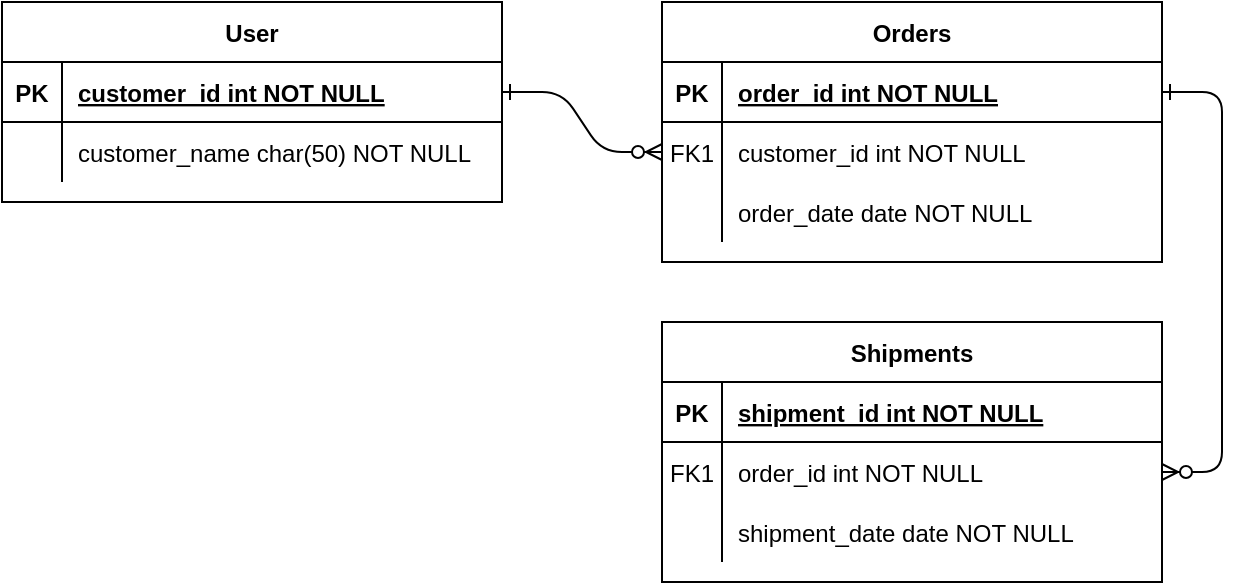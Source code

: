 <mxfile version="15.6.1" type="github" pages="2">
  <diagram id="R2lEEEUBdFMjLlhIrx00" name="Page-1">
    <mxGraphModel dx="1422" dy="754" grid="1" gridSize="10" guides="1" tooltips="1" connect="1" arrows="1" fold="1" page="1" pageScale="1" pageWidth="850" pageHeight="1100" math="0" shadow="0" extFonts="Permanent Marker^https://fonts.googleapis.com/css?family=Permanent+Marker">
      <root>
        <mxCell id="0" />
        <mxCell id="1" parent="0" />
        <mxCell id="C-vyLk0tnHw3VtMMgP7b-1" value="" style="edgeStyle=entityRelationEdgeStyle;endArrow=ERzeroToMany;startArrow=ERone;endFill=1;startFill=0;" parent="1" source="C-vyLk0tnHw3VtMMgP7b-24" target="C-vyLk0tnHw3VtMMgP7b-6" edge="1">
          <mxGeometry width="100" height="100" relative="1" as="geometry">
            <mxPoint x="340" y="720" as="sourcePoint" />
            <mxPoint x="440" y="620" as="targetPoint" />
          </mxGeometry>
        </mxCell>
        <mxCell id="C-vyLk0tnHw3VtMMgP7b-12" value="" style="edgeStyle=entityRelationEdgeStyle;endArrow=ERzeroToMany;startArrow=ERone;endFill=1;startFill=0;" parent="1" source="C-vyLk0tnHw3VtMMgP7b-3" target="C-vyLk0tnHw3VtMMgP7b-17" edge="1">
          <mxGeometry width="100" height="100" relative="1" as="geometry">
            <mxPoint x="400" y="180" as="sourcePoint" />
            <mxPoint x="460" y="205" as="targetPoint" />
          </mxGeometry>
        </mxCell>
        <mxCell id="C-vyLk0tnHw3VtMMgP7b-2" value="Orders" style="shape=table;startSize=30;container=1;collapsible=1;childLayout=tableLayout;fixedRows=1;rowLines=0;fontStyle=1;align=center;resizeLast=1;" parent="1" vertex="1">
          <mxGeometry x="450" y="120" width="250" height="130" as="geometry" />
        </mxCell>
        <mxCell id="C-vyLk0tnHw3VtMMgP7b-3" value="" style="shape=partialRectangle;collapsible=0;dropTarget=0;pointerEvents=0;fillColor=none;points=[[0,0.5],[1,0.5]];portConstraint=eastwest;top=0;left=0;right=0;bottom=1;" parent="C-vyLk0tnHw3VtMMgP7b-2" vertex="1">
          <mxGeometry y="30" width="250" height="30" as="geometry" />
        </mxCell>
        <mxCell id="C-vyLk0tnHw3VtMMgP7b-4" value="PK" style="shape=partialRectangle;overflow=hidden;connectable=0;fillColor=none;top=0;left=0;bottom=0;right=0;fontStyle=1;" parent="C-vyLk0tnHw3VtMMgP7b-3" vertex="1">
          <mxGeometry width="30" height="30" as="geometry" />
        </mxCell>
        <mxCell id="C-vyLk0tnHw3VtMMgP7b-5" value="order_id int NOT NULL " style="shape=partialRectangle;overflow=hidden;connectable=0;fillColor=none;top=0;left=0;bottom=0;right=0;align=left;spacingLeft=6;fontStyle=5;" parent="C-vyLk0tnHw3VtMMgP7b-3" vertex="1">
          <mxGeometry x="30" width="220" height="30" as="geometry" />
        </mxCell>
        <mxCell id="C-vyLk0tnHw3VtMMgP7b-6" value="" style="shape=partialRectangle;collapsible=0;dropTarget=0;pointerEvents=0;fillColor=none;points=[[0,0.5],[1,0.5]];portConstraint=eastwest;top=0;left=0;right=0;bottom=0;" parent="C-vyLk0tnHw3VtMMgP7b-2" vertex="1">
          <mxGeometry y="60" width="250" height="30" as="geometry" />
        </mxCell>
        <mxCell id="C-vyLk0tnHw3VtMMgP7b-7" value="FK1" style="shape=partialRectangle;overflow=hidden;connectable=0;fillColor=none;top=0;left=0;bottom=0;right=0;" parent="C-vyLk0tnHw3VtMMgP7b-6" vertex="1">
          <mxGeometry width="30" height="30" as="geometry" />
        </mxCell>
        <mxCell id="C-vyLk0tnHw3VtMMgP7b-8" value="customer_id int NOT NULL" style="shape=partialRectangle;overflow=hidden;connectable=0;fillColor=none;top=0;left=0;bottom=0;right=0;align=left;spacingLeft=6;" parent="C-vyLk0tnHw3VtMMgP7b-6" vertex="1">
          <mxGeometry x="30" width="220" height="30" as="geometry" />
        </mxCell>
        <mxCell id="C-vyLk0tnHw3VtMMgP7b-9" value="" style="shape=partialRectangle;collapsible=0;dropTarget=0;pointerEvents=0;fillColor=none;points=[[0,0.5],[1,0.5]];portConstraint=eastwest;top=0;left=0;right=0;bottom=0;" parent="C-vyLk0tnHw3VtMMgP7b-2" vertex="1">
          <mxGeometry y="90" width="250" height="30" as="geometry" />
        </mxCell>
        <mxCell id="C-vyLk0tnHw3VtMMgP7b-10" value="" style="shape=partialRectangle;overflow=hidden;connectable=0;fillColor=none;top=0;left=0;bottom=0;right=0;" parent="C-vyLk0tnHw3VtMMgP7b-9" vertex="1">
          <mxGeometry width="30" height="30" as="geometry" />
        </mxCell>
        <mxCell id="C-vyLk0tnHw3VtMMgP7b-11" value="order_date date NOT NULL" style="shape=partialRectangle;overflow=hidden;connectable=0;fillColor=none;top=0;left=0;bottom=0;right=0;align=left;spacingLeft=6;" parent="C-vyLk0tnHw3VtMMgP7b-9" vertex="1">
          <mxGeometry x="30" width="220" height="30" as="geometry" />
        </mxCell>
        <mxCell id="C-vyLk0tnHw3VtMMgP7b-13" value="Shipments" style="shape=table;startSize=30;container=1;collapsible=1;childLayout=tableLayout;fixedRows=1;rowLines=0;fontStyle=1;align=center;resizeLast=1;" parent="1" vertex="1">
          <mxGeometry x="450" y="280" width="250" height="130" as="geometry" />
        </mxCell>
        <mxCell id="C-vyLk0tnHw3VtMMgP7b-14" value="" style="shape=partialRectangle;collapsible=0;dropTarget=0;pointerEvents=0;fillColor=none;points=[[0,0.5],[1,0.5]];portConstraint=eastwest;top=0;left=0;right=0;bottom=1;" parent="C-vyLk0tnHw3VtMMgP7b-13" vertex="1">
          <mxGeometry y="30" width="250" height="30" as="geometry" />
        </mxCell>
        <mxCell id="C-vyLk0tnHw3VtMMgP7b-15" value="PK" style="shape=partialRectangle;overflow=hidden;connectable=0;fillColor=none;top=0;left=0;bottom=0;right=0;fontStyle=1;" parent="C-vyLk0tnHw3VtMMgP7b-14" vertex="1">
          <mxGeometry width="30" height="30" as="geometry" />
        </mxCell>
        <mxCell id="C-vyLk0tnHw3VtMMgP7b-16" value="shipment_id int NOT NULL " style="shape=partialRectangle;overflow=hidden;connectable=0;fillColor=none;top=0;left=0;bottom=0;right=0;align=left;spacingLeft=6;fontStyle=5;" parent="C-vyLk0tnHw3VtMMgP7b-14" vertex="1">
          <mxGeometry x="30" width="220" height="30" as="geometry" />
        </mxCell>
        <mxCell id="C-vyLk0tnHw3VtMMgP7b-17" value="" style="shape=partialRectangle;collapsible=0;dropTarget=0;pointerEvents=0;fillColor=none;points=[[0,0.5],[1,0.5]];portConstraint=eastwest;top=0;left=0;right=0;bottom=0;" parent="C-vyLk0tnHw3VtMMgP7b-13" vertex="1">
          <mxGeometry y="60" width="250" height="30" as="geometry" />
        </mxCell>
        <mxCell id="C-vyLk0tnHw3VtMMgP7b-18" value="FK1" style="shape=partialRectangle;overflow=hidden;connectable=0;fillColor=none;top=0;left=0;bottom=0;right=0;" parent="C-vyLk0tnHw3VtMMgP7b-17" vertex="1">
          <mxGeometry width="30" height="30" as="geometry" />
        </mxCell>
        <mxCell id="C-vyLk0tnHw3VtMMgP7b-19" value="order_id int NOT NULL" style="shape=partialRectangle;overflow=hidden;connectable=0;fillColor=none;top=0;left=0;bottom=0;right=0;align=left;spacingLeft=6;" parent="C-vyLk0tnHw3VtMMgP7b-17" vertex="1">
          <mxGeometry x="30" width="220" height="30" as="geometry" />
        </mxCell>
        <mxCell id="C-vyLk0tnHw3VtMMgP7b-20" value="" style="shape=partialRectangle;collapsible=0;dropTarget=0;pointerEvents=0;fillColor=none;points=[[0,0.5],[1,0.5]];portConstraint=eastwest;top=0;left=0;right=0;bottom=0;" parent="C-vyLk0tnHw3VtMMgP7b-13" vertex="1">
          <mxGeometry y="90" width="250" height="30" as="geometry" />
        </mxCell>
        <mxCell id="C-vyLk0tnHw3VtMMgP7b-21" value="" style="shape=partialRectangle;overflow=hidden;connectable=0;fillColor=none;top=0;left=0;bottom=0;right=0;" parent="C-vyLk0tnHw3VtMMgP7b-20" vertex="1">
          <mxGeometry width="30" height="30" as="geometry" />
        </mxCell>
        <mxCell id="C-vyLk0tnHw3VtMMgP7b-22" value="shipment_date date NOT NULL" style="shape=partialRectangle;overflow=hidden;connectable=0;fillColor=none;top=0;left=0;bottom=0;right=0;align=left;spacingLeft=6;" parent="C-vyLk0tnHw3VtMMgP7b-20" vertex="1">
          <mxGeometry x="30" width="220" height="30" as="geometry" />
        </mxCell>
        <mxCell id="C-vyLk0tnHw3VtMMgP7b-23" value="User" style="shape=table;startSize=30;container=1;collapsible=1;childLayout=tableLayout;fixedRows=1;rowLines=0;fontStyle=1;align=center;resizeLast=1;" parent="1" vertex="1">
          <mxGeometry x="120" y="120" width="250" height="100" as="geometry" />
        </mxCell>
        <mxCell id="C-vyLk0tnHw3VtMMgP7b-24" value="" style="shape=partialRectangle;collapsible=0;dropTarget=0;pointerEvents=0;fillColor=none;points=[[0,0.5],[1,0.5]];portConstraint=eastwest;top=0;left=0;right=0;bottom=1;" parent="C-vyLk0tnHw3VtMMgP7b-23" vertex="1">
          <mxGeometry y="30" width="250" height="30" as="geometry" />
        </mxCell>
        <mxCell id="C-vyLk0tnHw3VtMMgP7b-25" value="PK" style="shape=partialRectangle;overflow=hidden;connectable=0;fillColor=none;top=0;left=0;bottom=0;right=0;fontStyle=1;" parent="C-vyLk0tnHw3VtMMgP7b-24" vertex="1">
          <mxGeometry width="30" height="30" as="geometry" />
        </mxCell>
        <mxCell id="C-vyLk0tnHw3VtMMgP7b-26" value="customer_id int NOT NULL " style="shape=partialRectangle;overflow=hidden;connectable=0;fillColor=none;top=0;left=0;bottom=0;right=0;align=left;spacingLeft=6;fontStyle=5;" parent="C-vyLk0tnHw3VtMMgP7b-24" vertex="1">
          <mxGeometry x="30" width="220" height="30" as="geometry" />
        </mxCell>
        <mxCell id="C-vyLk0tnHw3VtMMgP7b-27" value="" style="shape=partialRectangle;collapsible=0;dropTarget=0;pointerEvents=0;fillColor=none;points=[[0,0.5],[1,0.5]];portConstraint=eastwest;top=0;left=0;right=0;bottom=0;" parent="C-vyLk0tnHw3VtMMgP7b-23" vertex="1">
          <mxGeometry y="60" width="250" height="30" as="geometry" />
        </mxCell>
        <mxCell id="C-vyLk0tnHw3VtMMgP7b-28" value="" style="shape=partialRectangle;overflow=hidden;connectable=0;fillColor=none;top=0;left=0;bottom=0;right=0;" parent="C-vyLk0tnHw3VtMMgP7b-27" vertex="1">
          <mxGeometry width="30" height="30" as="geometry" />
        </mxCell>
        <mxCell id="C-vyLk0tnHw3VtMMgP7b-29" value="customer_name char(50) NOT NULL" style="shape=partialRectangle;overflow=hidden;connectable=0;fillColor=none;top=0;left=0;bottom=0;right=0;align=left;spacingLeft=6;" parent="C-vyLk0tnHw3VtMMgP7b-27" vertex="1">
          <mxGeometry x="30" width="220" height="30" as="geometry" />
        </mxCell>
      </root>
    </mxGraphModel>
  </diagram>
  <diagram id="fKy33EnTdBhb9nY1-WNr" name="Page-2">
    <mxGraphModel dx="1662" dy="754" grid="1" gridSize="10" guides="1" tooltips="1" connect="1" arrows="1" fold="1" page="1" pageScale="1" pageWidth="1200" pageHeight="1600" math="0" shadow="0">
      <root>
        <mxCell id="jFPj4hk-xVhONk_CJJTi-0" />
        <mxCell id="jFPj4hk-xVhONk_CJJTi-1" parent="jFPj4hk-xVhONk_CJJTi-0" />
        <mxCell id="jFPj4hk-xVhONk_CJJTi-4" value="User" style="rounded=0;whiteSpace=wrap;html=1;" vertex="1" parent="jFPj4hk-xVhONk_CJJTi-1">
          <mxGeometry x="260" y="210" width="120" height="60" as="geometry" />
        </mxCell>
        <mxCell id="jFPj4hk-xVhONk_CJJTi-5" value="UserID" style="ellipse;whiteSpace=wrap;html=1;" vertex="1" parent="jFPj4hk-xVhONk_CJJTi-1">
          <mxGeometry x="130" y="160" width="90" height="60" as="geometry" />
        </mxCell>
        <mxCell id="jFPj4hk-xVhONk_CJJTi-6" value="FirstName" style="ellipse;whiteSpace=wrap;html=1;" vertex="1" parent="jFPj4hk-xVhONk_CJJTi-1">
          <mxGeometry x="210" y="100" width="90" height="60" as="geometry" />
        </mxCell>
        <mxCell id="jFPj4hk-xVhONk_CJJTi-7" value="Password" style="ellipse;whiteSpace=wrap;html=1;" vertex="1" parent="jFPj4hk-xVhONk_CJJTi-1">
          <mxGeometry x="460" y="90" width="90" height="60" as="geometry" />
        </mxCell>
        <mxCell id="jFPj4hk-xVhONk_CJJTi-8" value="Email" style="ellipse;whiteSpace=wrap;html=1;" vertex="1" parent="jFPj4hk-xVhONk_CJJTi-1">
          <mxGeometry x="600" y="130" width="90" height="60" as="geometry" />
        </mxCell>
        <mxCell id="jFPj4hk-xVhONk_CJJTi-11" value="Contact" style="ellipse;whiteSpace=wrap;html=1;" vertex="1" parent="jFPj4hk-xVhONk_CJJTi-1">
          <mxGeometry x="640" y="210" width="90" height="60" as="geometry" />
        </mxCell>
        <mxCell id="jFPj4hk-xVhONk_CJJTi-12" value="" style="endArrow=classic;html=1;rounded=0;exitX=0;exitY=0.5;exitDx=0;exitDy=0;" edge="1" parent="jFPj4hk-xVhONk_CJJTi-1" source="jFPj4hk-xVhONk_CJJTi-4" target="jFPj4hk-xVhONk_CJJTi-5">
          <mxGeometry width="50" height="50" relative="1" as="geometry">
            <mxPoint x="380" y="400" as="sourcePoint" />
            <mxPoint x="430" y="350" as="targetPoint" />
          </mxGeometry>
        </mxCell>
        <mxCell id="jFPj4hk-xVhONk_CJJTi-13" value="" style="endArrow=classic;html=1;rounded=0;exitX=0.117;exitY=0.017;exitDx=0;exitDy=0;exitPerimeter=0;" edge="1" parent="jFPj4hk-xVhONk_CJJTi-1" source="jFPj4hk-xVhONk_CJJTi-4" target="jFPj4hk-xVhONk_CJJTi-6">
          <mxGeometry width="50" height="50" relative="1" as="geometry">
            <mxPoint x="380" y="360" as="sourcePoint" />
            <mxPoint x="323.047" y="336.02" as="targetPoint" />
          </mxGeometry>
        </mxCell>
        <mxCell id="jFPj4hk-xVhONk_CJJTi-14" value="" style="endArrow=classic;html=1;rounded=0;exitX=0.75;exitY=0;exitDx=0;exitDy=0;entryX=0.433;entryY=1.05;entryDx=0;entryDy=0;entryPerimeter=0;" edge="1" parent="jFPj4hk-xVhONk_CJJTi-1" source="jFPj4hk-xVhONk_CJJTi-4" target="jFPj4hk-xVhONk_CJJTi-7">
          <mxGeometry width="50" height="50" relative="1" as="geometry">
            <mxPoint x="394.04" y="331.02" as="sourcePoint" />
            <mxPoint x="382.903" y="289.534" as="targetPoint" />
          </mxGeometry>
        </mxCell>
        <mxCell id="jFPj4hk-xVhONk_CJJTi-15" value="" style="endArrow=classic;html=1;rounded=0;exitX=1;exitY=0.25;exitDx=0;exitDy=0;entryX=0;entryY=0.5;entryDx=0;entryDy=0;" edge="1" parent="jFPj4hk-xVhONk_CJJTi-1" source="jFPj4hk-xVhONk_CJJTi-4" target="jFPj4hk-xVhONk_CJJTi-8">
          <mxGeometry width="50" height="50" relative="1" as="geometry">
            <mxPoint x="404.04" y="341.02" as="sourcePoint" />
            <mxPoint x="392.903" y="299.534" as="targetPoint" />
          </mxGeometry>
        </mxCell>
        <mxCell id="jFPj4hk-xVhONk_CJJTi-16" value="" style="endArrow=classic;html=1;rounded=0;exitX=1;exitY=0.75;exitDx=0;exitDy=0;entryX=0;entryY=1;entryDx=0;entryDy=0;" edge="1" parent="jFPj4hk-xVhONk_CJJTi-1" source="jFPj4hk-xVhONk_CJJTi-4" target="jFPj4hk-xVhONk_CJJTi-11">
          <mxGeometry width="50" height="50" relative="1" as="geometry">
            <mxPoint x="414.04" y="351.02" as="sourcePoint" />
            <mxPoint x="402.903" y="309.534" as="targetPoint" />
          </mxGeometry>
        </mxCell>
        <mxCell id="jFPj4hk-xVhONk_CJJTi-17" value="Address" style="ellipse;whiteSpace=wrap;html=1;" vertex="1" parent="jFPj4hk-xVhONk_CJJTi-1">
          <mxGeometry x="340" y="320" width="90" height="60" as="geometry" />
        </mxCell>
        <mxCell id="jFPj4hk-xVhONk_CJJTi-18" value="" style="endArrow=classic;html=1;rounded=0;exitX=0.75;exitY=1;exitDx=0;exitDy=0;" edge="1" parent="jFPj4hk-xVhONk_CJJTi-1" source="jFPj4hk-xVhONk_CJJTi-4" target="jFPj4hk-xVhONk_CJJTi-17">
          <mxGeometry width="50" height="50" relative="1" as="geometry">
            <mxPoint x="470" y="390" as="sourcePoint" />
            <mxPoint x="523.18" y="408.787" as="targetPoint" />
          </mxGeometry>
        </mxCell>
        <mxCell id="jFPj4hk-xVhONk_CJJTi-19" value="Product" style="rounded=0;whiteSpace=wrap;html=1;" vertex="1" parent="jFPj4hk-xVhONk_CJJTi-1">
          <mxGeometry x="230" y="560" width="120" height="60" as="geometry" />
        </mxCell>
        <mxCell id="jFPj4hk-xVhONk_CJJTi-20" value="ProductID" style="ellipse;whiteSpace=wrap;html=1;" vertex="1" parent="jFPj4hk-xVhONk_CJJTi-1">
          <mxGeometry x="90" y="500" width="90" height="60" as="geometry" />
        </mxCell>
        <mxCell id="jFPj4hk-xVhONk_CJJTi-21" value="ProductName" style="ellipse;whiteSpace=wrap;html=1;" vertex="1" parent="jFPj4hk-xVhONk_CJJTi-1">
          <mxGeometry x="240" y="440" width="90" height="60" as="geometry" />
        </mxCell>
        <mxCell id="jFPj4hk-xVhONk_CJJTi-22" value="Price&lt;span style=&quot;color: rgba(0 , 0 , 0 , 0) ; font-family: monospace ; font-size: 0px&quot;&gt;%3CmxGraphModel%3E%3Croot%3E%3CmxCell%20id%3D%220%22%2F%3E%3CmxCell%20id%3D%221%22%20parent%3D%220%22%2F%3E%3CmxCell%20id%3D%222%22%20value%3D%22ProductID%22%20style%3D%22ellipse%3BwhiteSpace%3Dwrap%3Bhtml%3D1%3B%22%20vertex%3D%221%22%20parent%3D%221%22%3E%3CmxGeometry%20x%3D%22250%22%20y%3D%22510%22%20width%3D%2290%22%20height%3D%2260%22%20as%3D%22geometry%22%2F%3E%3C%2FmxCell%3E%3C%2Froot%3E%3C%2FmxGraphModel%3E&lt;/span&gt;" style="ellipse;whiteSpace=wrap;html=1;" vertex="1" parent="jFPj4hk-xVhONk_CJJTi-1">
          <mxGeometry x="380" y="450" width="90" height="60" as="geometry" />
        </mxCell>
        <mxCell id="jFPj4hk-xVhONk_CJJTi-23" value="CategoryID" style="ellipse;whiteSpace=wrap;html=1;" vertex="1" parent="jFPj4hk-xVhONk_CJJTi-1">
          <mxGeometry x="410" y="720" width="90" height="60" as="geometry" />
        </mxCell>
        <mxCell id="jFPj4hk-xVhONk_CJJTi-24" value="Quentity" style="ellipse;whiteSpace=wrap;html=1;" vertex="1" parent="jFPj4hk-xVhONk_CJJTi-1">
          <mxGeometry x="290" y="730" width="90" height="60" as="geometry" />
        </mxCell>
        <mxCell id="jFPj4hk-xVhONk_CJJTi-25" value="ProductDescription" style="ellipse;whiteSpace=wrap;html=1;" vertex="1" parent="jFPj4hk-xVhONk_CJJTi-1">
          <mxGeometry x="90" y="600" width="90" height="60" as="geometry" />
        </mxCell>
        <mxCell id="jFPj4hk-xVhONk_CJJTi-26" value="" style="endArrow=classic;html=1;rounded=0;exitX=0;exitY=0.5;exitDx=0;exitDy=0;entryX=1;entryY=1;entryDx=0;entryDy=0;" edge="1" parent="jFPj4hk-xVhONk_CJJTi-1" source="jFPj4hk-xVhONk_CJJTi-19" target="jFPj4hk-xVhONk_CJJTi-20">
          <mxGeometry width="50" height="50" relative="1" as="geometry">
            <mxPoint x="380" y="360" as="sourcePoint" />
            <mxPoint x="323.047" y="336.02" as="targetPoint" />
          </mxGeometry>
        </mxCell>
        <mxCell id="jFPj4hk-xVhONk_CJJTi-27" value="" style="endArrow=classic;html=1;rounded=0;exitX=0;exitY=0.75;exitDx=0;exitDy=0;entryX=1;entryY=0.5;entryDx=0;entryDy=0;" edge="1" parent="jFPj4hk-xVhONk_CJJTi-1" source="jFPj4hk-xVhONk_CJJTi-19" target="jFPj4hk-xVhONk_CJJTi-25">
          <mxGeometry width="50" height="50" relative="1" as="geometry">
            <mxPoint x="380" y="595" as="sourcePoint" />
            <mxPoint x="336.82" y="571.213" as="targetPoint" />
          </mxGeometry>
        </mxCell>
        <mxCell id="jFPj4hk-xVhONk_CJJTi-28" value="" style="endArrow=classic;html=1;rounded=0;exitX=0.25;exitY=0;exitDx=0;exitDy=0;entryX=0.5;entryY=1;entryDx=0;entryDy=0;" edge="1" parent="jFPj4hk-xVhONk_CJJTi-1" source="jFPj4hk-xVhONk_CJJTi-19" target="jFPj4hk-xVhONk_CJJTi-21">
          <mxGeometry width="50" height="50" relative="1" as="geometry">
            <mxPoint x="390" y="605" as="sourcePoint" />
            <mxPoint x="346.82" y="581.213" as="targetPoint" />
          </mxGeometry>
        </mxCell>
        <mxCell id="jFPj4hk-xVhONk_CJJTi-29" value="" style="endArrow=classic;html=1;rounded=0;exitX=0.75;exitY=0;exitDx=0;exitDy=0;entryX=0.5;entryY=1;entryDx=0;entryDy=0;" edge="1" parent="jFPj4hk-xVhONk_CJJTi-1" source="jFPj4hk-xVhONk_CJJTi-19" target="jFPj4hk-xVhONk_CJJTi-22">
          <mxGeometry width="50" height="50" relative="1" as="geometry">
            <mxPoint x="400" y="615" as="sourcePoint" />
            <mxPoint x="356.82" y="591.213" as="targetPoint" />
          </mxGeometry>
        </mxCell>
        <mxCell id="jFPj4hk-xVhONk_CJJTi-30" value="" style="endArrow=classic;html=1;rounded=0;exitX=1;exitY=0.75;exitDx=0;exitDy=0;" edge="1" parent="jFPj4hk-xVhONk_CJJTi-1" source="jFPj4hk-xVhONk_CJJTi-19">
          <mxGeometry width="50" height="50" relative="1" as="geometry">
            <mxPoint x="410" y="625" as="sourcePoint" />
            <mxPoint x="470" y="720" as="targetPoint" />
          </mxGeometry>
        </mxCell>
        <mxCell id="jFPj4hk-xVhONk_CJJTi-31" value="" style="endArrow=classic;html=1;rounded=0;exitX=0.75;exitY=1;exitDx=0;exitDy=0;exitPerimeter=0;" edge="1" parent="jFPj4hk-xVhONk_CJJTi-1" source="jFPj4hk-xVhONk_CJJTi-19" target="jFPj4hk-xVhONk_CJJTi-24">
          <mxGeometry width="50" height="50" relative="1" as="geometry">
            <mxPoint x="450" y="635" as="sourcePoint" />
            <mxPoint x="376.82" y="611.213" as="targetPoint" />
          </mxGeometry>
        </mxCell>
        <mxCell id="jFPj4hk-xVhONk_CJJTi-32" value="Image" style="ellipse;whiteSpace=wrap;html=1;" vertex="1" parent="jFPj4hk-xVhONk_CJJTi-1">
          <mxGeometry x="170" y="710" width="90" height="60" as="geometry" />
        </mxCell>
        <mxCell id="jFPj4hk-xVhONk_CJJTi-33" value="" style="endArrow=classic;html=1;rounded=0;exitX=0.25;exitY=1;exitDx=0;exitDy=0;entryX=0.5;entryY=0;entryDx=0;entryDy=0;" edge="1" parent="jFPj4hk-xVhONk_CJJTi-1" source="jFPj4hk-xVhONk_CJJTi-19" target="jFPj4hk-xVhONk_CJJTi-32">
          <mxGeometry width="50" height="50" relative="1" as="geometry">
            <mxPoint x="470" y="640" as="sourcePoint" />
            <mxPoint x="508.653" y="675.68" as="targetPoint" />
          </mxGeometry>
        </mxCell>
        <mxCell id="jFPj4hk-xVhONk_CJJTi-34" value="Category" style="rounded=0;whiteSpace=wrap;html=1;" vertex="1" parent="jFPj4hk-xVhONk_CJJTi-1">
          <mxGeometry x="940" y="600" width="120" height="60" as="geometry" />
        </mxCell>
        <mxCell id="jFPj4hk-xVhONk_CJJTi-35" value="CategoryID" style="ellipse;whiteSpace=wrap;html=1;" vertex="1" parent="jFPj4hk-xVhONk_CJJTi-1">
          <mxGeometry x="780" y="560" width="90" height="60" as="geometry" />
        </mxCell>
        <mxCell id="jFPj4hk-xVhONk_CJJTi-36" value="" style="endArrow=classic;html=1;rounded=0;exitX=0;exitY=0.5;exitDx=0;exitDy=0;" edge="1" parent="jFPj4hk-xVhONk_CJJTi-1" source="jFPj4hk-xVhONk_CJJTi-34" target="jFPj4hk-xVhONk_CJJTi-35">
          <mxGeometry width="50" height="50" relative="1" as="geometry">
            <mxPoint x="920" y="350" as="sourcePoint" />
            <mxPoint x="970" y="300" as="targetPoint" />
          </mxGeometry>
        </mxCell>
        <mxCell id="jFPj4hk-xVhONk_CJJTi-37" value="CategoryName" style="ellipse;whiteSpace=wrap;html=1;" vertex="1" parent="jFPj4hk-xVhONk_CJJTi-1">
          <mxGeometry x="810" y="720" width="90" height="60" as="geometry" />
        </mxCell>
        <mxCell id="jFPj4hk-xVhONk_CJJTi-38" value="" style="endArrow=classic;html=1;rounded=0;exitX=0;exitY=1;exitDx=0;exitDy=0;" edge="1" parent="jFPj4hk-xVhONk_CJJTi-1" source="jFPj4hk-xVhONk_CJJTi-34" target="jFPj4hk-xVhONk_CJJTi-37">
          <mxGeometry width="50" height="50" relative="1" as="geometry">
            <mxPoint x="1010" y="340" as="sourcePoint" />
            <mxPoint x="1063.18" y="358.787" as="targetPoint" />
          </mxGeometry>
        </mxCell>
        <mxCell id="jFPj4hk-xVhONk_CJJTi-39" value="Cart" style="rounded=0;whiteSpace=wrap;html=1;" vertex="1" parent="jFPj4hk-xVhONk_CJJTi-1">
          <mxGeometry x="910" y="230" width="120" height="60" as="geometry" />
        </mxCell>
        <mxCell id="jFPj4hk-xVhONk_CJJTi-42" value="ProductID" style="ellipse;whiteSpace=wrap;html=1;" vertex="1" parent="jFPj4hk-xVhONk_CJJTi-1">
          <mxGeometry x="770" y="290" width="90" height="60" as="geometry" />
        </mxCell>
        <mxCell id="jFPj4hk-xVhONk_CJJTi-43" value="" style="endArrow=classic;html=1;rounded=0;exitX=0;exitY=1;exitDx=0;exitDy=0;" edge="1" parent="jFPj4hk-xVhONk_CJJTi-1" source="jFPj4hk-xVhONk_CJJTi-39" target="jFPj4hk-xVhONk_CJJTi-42">
          <mxGeometry width="50" height="50" relative="1" as="geometry">
            <mxPoint x="1010" y="600" as="sourcePoint" />
            <mxPoint x="1063.18" y="618.787" as="targetPoint" />
          </mxGeometry>
        </mxCell>
        <mxCell id="jFPj4hk-xVhONk_CJJTi-44" value="CartID" style="ellipse;whiteSpace=wrap;html=1;" vertex="1" parent="jFPj4hk-xVhONk_CJJTi-1">
          <mxGeometry x="750" y="180" width="90" height="60" as="geometry" />
        </mxCell>
        <mxCell id="jFPj4hk-xVhONk_CJJTi-45" value="" style="endArrow=classic;html=1;rounded=0;exitX=0;exitY=0.25;exitDx=0;exitDy=0;" edge="1" parent="jFPj4hk-xVhONk_CJJTi-1" target="jFPj4hk-xVhONk_CJJTi-44" source="jFPj4hk-xVhONk_CJJTi-39">
          <mxGeometry width="50" height="50" relative="1" as="geometry">
            <mxPoint x="910" y="560" as="sourcePoint" />
            <mxPoint x="970" y="560" as="targetPoint" />
          </mxGeometry>
        </mxCell>
        <mxCell id="jFPj4hk-xVhONk_CJJTi-46" value="Total" style="ellipse;whiteSpace=wrap;html=1;" vertex="1" parent="jFPj4hk-xVhONk_CJJTi-1">
          <mxGeometry x="830" y="110" width="90" height="60" as="geometry" />
        </mxCell>
        <mxCell id="jFPj4hk-xVhONk_CJJTi-47" value="" style="endArrow=classic;html=1;rounded=0;exitX=0.25;exitY=0;exitDx=0;exitDy=0;entryX=0.7;entryY=1.017;entryDx=0;entryDy=0;entryPerimeter=0;" edge="1" parent="jFPj4hk-xVhONk_CJJTi-1" target="jFPj4hk-xVhONk_CJJTi-46" source="jFPj4hk-xVhONk_CJJTi-39">
          <mxGeometry width="50" height="50" relative="1" as="geometry">
            <mxPoint x="1030" y="520" as="sourcePoint" />
            <mxPoint x="1090" y="520" as="targetPoint" />
          </mxGeometry>
        </mxCell>
        <mxCell id="jFPj4hk-xVhONk_CJJTi-48" value="Status" style="ellipse;whiteSpace=wrap;html=1;" vertex="1" parent="jFPj4hk-xVhONk_CJJTi-1">
          <mxGeometry x="960" y="110" width="90" height="60" as="geometry" />
        </mxCell>
        <mxCell id="jFPj4hk-xVhONk_CJJTi-49" value="" style="endArrow=classic;html=1;rounded=0;exitX=0.617;exitY=0.017;exitDx=0;exitDy=0;exitPerimeter=0;" edge="1" parent="jFPj4hk-xVhONk_CJJTi-1" target="jFPj4hk-xVhONk_CJJTi-48" source="jFPj4hk-xVhONk_CJJTi-39">
          <mxGeometry width="50" height="50" relative="1" as="geometry">
            <mxPoint x="1160" y="520" as="sourcePoint" />
            <mxPoint x="1220" y="520" as="targetPoint" />
          </mxGeometry>
        </mxCell>
        <mxCell id="jFPj4hk-xVhONk_CJJTi-50" value="LastName" style="ellipse;whiteSpace=wrap;html=1;" vertex="1" parent="jFPj4hk-xVhONk_CJJTi-1">
          <mxGeometry x="330" y="90.0" width="90" height="60" as="geometry" />
        </mxCell>
        <mxCell id="jFPj4hk-xVhONk_CJJTi-51" value="" style="endArrow=classic;html=1;rounded=0;exitX=0.5;exitY=0;exitDx=0;exitDy=0;" edge="1" parent="jFPj4hk-xVhONk_CJJTi-1" target="jFPj4hk-xVhONk_CJJTi-50" source="jFPj4hk-xVhONk_CJJTi-4">
          <mxGeometry width="50" height="50" relative="1" as="geometry">
            <mxPoint x="444.04" y="270" as="sourcePoint" />
            <mxPoint x="383.047" y="285.0" as="targetPoint" />
          </mxGeometry>
        </mxCell>
        <mxCell id="jFPj4hk-xVhONk_CJJTi-52" value="Role" style="ellipse;whiteSpace=wrap;html=1;" vertex="1" parent="jFPj4hk-xVhONk_CJJTi-1">
          <mxGeometry x="520" y="300" width="90" height="60" as="geometry" />
        </mxCell>
        <mxCell id="jFPj4hk-xVhONk_CJJTi-53" value="" style="endArrow=classic;html=1;rounded=0;exitX=1;exitY=1;exitDx=0;exitDy=0;entryX=0.5;entryY=0;entryDx=0;entryDy=0;" edge="1" parent="jFPj4hk-xVhONk_CJJTi-1" target="jFPj4hk-xVhONk_CJJTi-52" source="jFPj4hk-xVhONk_CJJTi-4">
          <mxGeometry width="50" height="50" relative="1" as="geometry">
            <mxPoint x="394.04" y="510" as="sourcePoint" />
            <mxPoint x="333.047" y="525.0" as="targetPoint" />
          </mxGeometry>
        </mxCell>
        <mxCell id="jFPj4hk-xVhONk_CJJTi-54" value="Quentity" style="ellipse;whiteSpace=wrap;html=1;" vertex="1" parent="jFPj4hk-xVhONk_CJJTi-1">
          <mxGeometry x="1070" y="190" width="90" height="60" as="geometry" />
        </mxCell>
        <mxCell id="jFPj4hk-xVhONk_CJJTi-55" value="" style="endArrow=classic;html=1;rounded=0;exitX=1;exitY=0.5;exitDx=0;exitDy=0;" edge="1" parent="jFPj4hk-xVhONk_CJJTi-1" target="jFPj4hk-xVhONk_CJJTi-54" source="jFPj4hk-xVhONk_CJJTi-39">
          <mxGeometry width="50" height="50" relative="1" as="geometry">
            <mxPoint x="960" y="590" as="sourcePoint" />
            <mxPoint x="876.82" y="571.213" as="targetPoint" />
          </mxGeometry>
        </mxCell>
        <mxCell id="jFPj4hk-xVhONk_CJJTi-56" value="order" style="rhombus;whiteSpace=wrap;html=1;" vertex="1" parent="jFPj4hk-xVhONk_CJJTi-1">
          <mxGeometry x="130" y="350" width="70" height="60" as="geometry" />
        </mxCell>
        <mxCell id="jFPj4hk-xVhONk_CJJTi-57" value="" style="endArrow=none;html=1;rounded=0;entryX=0;entryY=0.75;entryDx=0;entryDy=0;exitX=1;exitY=0;exitDx=0;exitDy=0;startArrow=none;" edge="1" parent="jFPj4hk-xVhONk_CJJTi-1" source="jFPj4hk-xVhONk_CJJTi-71" target="jFPj4hk-xVhONk_CJJTi-4">
          <mxGeometry width="50" height="50" relative="1" as="geometry">
            <mxPoint x="680" y="410" as="sourcePoint" />
            <mxPoint x="730" y="360" as="targetPoint" />
          </mxGeometry>
        </mxCell>
        <mxCell id="jFPj4hk-xVhONk_CJJTi-58" value="" style="endArrow=none;html=1;rounded=0;exitX=0.5;exitY=1;exitDx=0;exitDy=0;entryX=0;entryY=0.25;entryDx=0;entryDy=0;startArrow=none;" edge="1" parent="jFPj4hk-xVhONk_CJJTi-1" source="jFPj4hk-xVhONk_CJJTi-73" target="jFPj4hk-xVhONk_CJJTi-19">
          <mxGeometry width="50" height="50" relative="1" as="geometry">
            <mxPoint x="680" y="410" as="sourcePoint" />
            <mxPoint x="730" y="360" as="targetPoint" />
          </mxGeometry>
        </mxCell>
        <mxCell id="jFPj4hk-xVhONk_CJJTi-59" value="have" style="rhombus;whiteSpace=wrap;html=1;" vertex="1" parent="jFPj4hk-xVhONk_CJJTi-1">
          <mxGeometry x="580" y="660" width="70" height="60" as="geometry" />
        </mxCell>
        <mxCell id="jFPj4hk-xVhONk_CJJTi-60" value="" style="endArrow=none;html=1;rounded=0;exitX=1;exitY=0.5;exitDx=0;exitDy=0;entryX=0;entryY=0.75;entryDx=0;entryDy=0;startArrow=none;" edge="1" parent="jFPj4hk-xVhONk_CJJTi-1" source="jFPj4hk-xVhONk_CJJTi-67" target="jFPj4hk-xVhONk_CJJTi-34">
          <mxGeometry width="50" height="50" relative="1" as="geometry">
            <mxPoint x="680" y="410" as="sourcePoint" />
            <mxPoint x="730" y="360" as="targetPoint" />
          </mxGeometry>
        </mxCell>
        <mxCell id="jFPj4hk-xVhONk_CJJTi-61" value="" style="endArrow=none;html=1;rounded=0;exitX=0;exitY=0.5;exitDx=0;exitDy=0;entryX=1;entryY=0.5;entryDx=0;entryDy=0;startArrow=none;" edge="1" parent="jFPj4hk-xVhONk_CJJTi-1" source="jFPj4hk-xVhONk_CJJTi-69" target="jFPj4hk-xVhONk_CJJTi-19">
          <mxGeometry width="50" height="50" relative="1" as="geometry">
            <mxPoint x="680" y="410" as="sourcePoint" />
            <mxPoint x="730" y="360" as="targetPoint" />
          </mxGeometry>
        </mxCell>
        <mxCell id="jFPj4hk-xVhONk_CJJTi-64" value="having" style="rhombus;whiteSpace=wrap;html=1;" vertex="1" parent="jFPj4hk-xVhONk_CJJTi-1">
          <mxGeometry x="590" y="440" width="70" height="60" as="geometry" />
        </mxCell>
        <mxCell id="jFPj4hk-xVhONk_CJJTi-65" value="" style="endArrow=none;html=1;rounded=0;exitX=1;exitY=0.25;exitDx=0;exitDy=0;entryX=0;entryY=0.5;entryDx=0;entryDy=0;startArrow=none;" edge="1" parent="jFPj4hk-xVhONk_CJJTi-1" source="jFPj4hk-xVhONk_CJJTi-77" target="jFPj4hk-xVhONk_CJJTi-64">
          <mxGeometry width="50" height="50" relative="1" as="geometry">
            <mxPoint x="680" y="490" as="sourcePoint" />
            <mxPoint x="730" y="440" as="targetPoint" />
          </mxGeometry>
        </mxCell>
        <mxCell id="jFPj4hk-xVhONk_CJJTi-66" value="" style="endArrow=none;html=1;rounded=0;exitX=1;exitY=0.5;exitDx=0;exitDy=0;entryX=0.5;entryY=1;entryDx=0;entryDy=0;startArrow=none;" edge="1" parent="jFPj4hk-xVhONk_CJJTi-1" source="jFPj4hk-xVhONk_CJJTi-75" target="jFPj4hk-xVhONk_CJJTi-39">
          <mxGeometry width="50" height="50" relative="1" as="geometry">
            <mxPoint x="680" y="490" as="sourcePoint" />
            <mxPoint x="730" y="440" as="targetPoint" />
          </mxGeometry>
        </mxCell>
        <mxCell id="jFPj4hk-xVhONk_CJJTi-67" value="M" style="ellipse;whiteSpace=wrap;html=1;" vertex="1" parent="jFPj4hk-xVhONk_CJJTi-1">
          <mxGeometry x="890" y="640" width="30" height="30" as="geometry" />
        </mxCell>
        <mxCell id="jFPj4hk-xVhONk_CJJTi-68" value="" style="endArrow=none;html=1;rounded=0;exitX=1;exitY=0.5;exitDx=0;exitDy=0;entryX=0;entryY=0.75;entryDx=0;entryDy=0;" edge="1" parent="jFPj4hk-xVhONk_CJJTi-1" source="jFPj4hk-xVhONk_CJJTi-59" target="jFPj4hk-xVhONk_CJJTi-67">
          <mxGeometry width="50" height="50" relative="1" as="geometry">
            <mxPoint x="650" y="690" as="sourcePoint" />
            <mxPoint x="940" y="645" as="targetPoint" />
          </mxGeometry>
        </mxCell>
        <mxCell id="jFPj4hk-xVhONk_CJJTi-69" value="1" style="ellipse;whiteSpace=wrap;html=1;" vertex="1" parent="jFPj4hk-xVhONk_CJJTi-1">
          <mxGeometry x="370" y="580" width="30" height="30" as="geometry" />
        </mxCell>
        <mxCell id="jFPj4hk-xVhONk_CJJTi-70" value="" style="endArrow=none;html=1;rounded=0;exitX=0;exitY=0.5;exitDx=0;exitDy=0;entryX=1;entryY=1;entryDx=0;entryDy=0;" edge="1" parent="jFPj4hk-xVhONk_CJJTi-1" source="jFPj4hk-xVhONk_CJJTi-59" target="jFPj4hk-xVhONk_CJJTi-69">
          <mxGeometry width="50" height="50" relative="1" as="geometry">
            <mxPoint x="580" y="690" as="sourcePoint" />
            <mxPoint x="350" y="590" as="targetPoint" />
          </mxGeometry>
        </mxCell>
        <mxCell id="jFPj4hk-xVhONk_CJJTi-71" value="M" style="ellipse;whiteSpace=wrap;html=1;" vertex="1" parent="jFPj4hk-xVhONk_CJJTi-1">
          <mxGeometry x="220" y="260" width="30" height="30" as="geometry" />
        </mxCell>
        <mxCell id="jFPj4hk-xVhONk_CJJTi-72" value="" style="endArrow=none;html=1;rounded=0;entryX=0;entryY=0.75;entryDx=0;entryDy=0;exitX=0.5;exitY=0;exitDx=0;exitDy=0;" edge="1" parent="jFPj4hk-xVhONk_CJJTi-1" source="jFPj4hk-xVhONk_CJJTi-56" target="jFPj4hk-xVhONk_CJJTi-71">
          <mxGeometry width="50" height="50" relative="1" as="geometry">
            <mxPoint x="165" y="350" as="sourcePoint" />
            <mxPoint x="260" y="255" as="targetPoint" />
          </mxGeometry>
        </mxCell>
        <mxCell id="jFPj4hk-xVhONk_CJJTi-73" value="M" style="ellipse;whiteSpace=wrap;html=1;" vertex="1" parent="jFPj4hk-xVhONk_CJJTi-1">
          <mxGeometry x="200" y="515" width="30" height="30" as="geometry" />
        </mxCell>
        <mxCell id="jFPj4hk-xVhONk_CJJTi-74" value="" style="endArrow=none;html=1;rounded=0;exitX=0.5;exitY=1;exitDx=0;exitDy=0;entryX=0;entryY=0.25;entryDx=0;entryDy=0;" edge="1" parent="jFPj4hk-xVhONk_CJJTi-1" source="jFPj4hk-xVhONk_CJJTi-56" target="jFPj4hk-xVhONk_CJJTi-73">
          <mxGeometry width="50" height="50" relative="1" as="geometry">
            <mxPoint x="165" y="410" as="sourcePoint" />
            <mxPoint x="230" y="575" as="targetPoint" />
          </mxGeometry>
        </mxCell>
        <mxCell id="jFPj4hk-xVhONk_CJJTi-75" value="M" style="ellipse;whiteSpace=wrap;html=1;" vertex="1" parent="jFPj4hk-xVhONk_CJJTi-1">
          <mxGeometry x="910" y="305" width="30" height="30" as="geometry" />
        </mxCell>
        <mxCell id="jFPj4hk-xVhONk_CJJTi-76" value="" style="endArrow=none;html=1;rounded=0;exitX=1;exitY=0.5;exitDx=0;exitDy=0;entryX=0;entryY=1;entryDx=0;entryDy=0;" edge="1" parent="jFPj4hk-xVhONk_CJJTi-1" source="jFPj4hk-xVhONk_CJJTi-64" target="jFPj4hk-xVhONk_CJJTi-75">
          <mxGeometry width="50" height="50" relative="1" as="geometry">
            <mxPoint x="660" y="470" as="sourcePoint" />
            <mxPoint x="970" y="290" as="targetPoint" />
          </mxGeometry>
        </mxCell>
        <mxCell id="jFPj4hk-xVhONk_CJJTi-77" value="M" style="ellipse;whiteSpace=wrap;html=1;" vertex="1" parent="jFPj4hk-xVhONk_CJJTi-1">
          <mxGeometry x="370" y="545" width="30" height="30" as="geometry" />
        </mxCell>
        <mxCell id="jFPj4hk-xVhONk_CJJTi-78" value="" style="endArrow=none;html=1;rounded=0;exitX=1;exitY=0.25;exitDx=0;exitDy=0;entryX=0;entryY=0.5;entryDx=0;entryDy=0;" edge="1" parent="jFPj4hk-xVhONk_CJJTi-1" source="jFPj4hk-xVhONk_CJJTi-19" target="jFPj4hk-xVhONk_CJJTi-77">
          <mxGeometry width="50" height="50" relative="1" as="geometry">
            <mxPoint x="350" y="575" as="sourcePoint" />
            <mxPoint x="590" y="470" as="targetPoint" />
          </mxGeometry>
        </mxCell>
      </root>
    </mxGraphModel>
  </diagram>
</mxfile>
